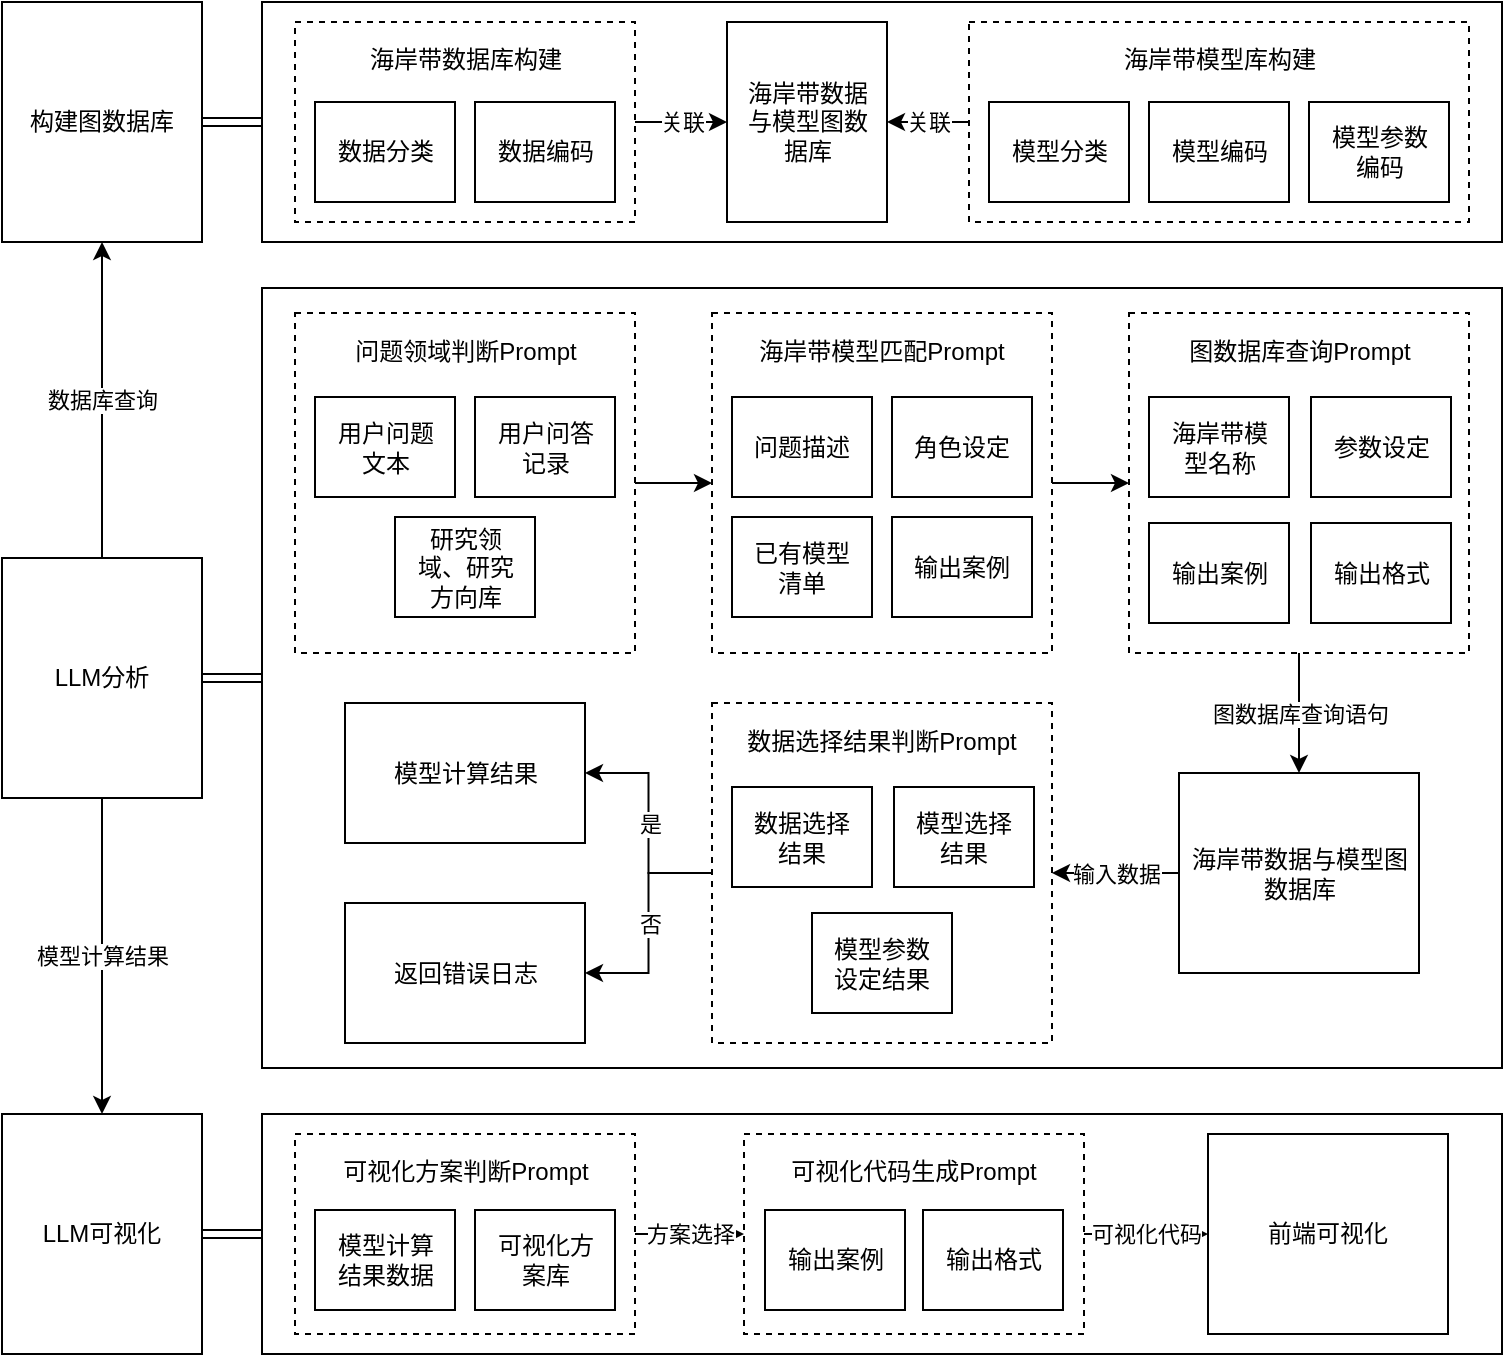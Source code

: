<mxfile version="23.1.1" type="github">
  <diagram name="第 1 页" id="f5ulpupAscawbV42hnoZ">
    <mxGraphModel dx="1426" dy="793" grid="0" gridSize="10" guides="1" tooltips="1" connect="1" arrows="1" fold="1" page="1" pageScale="1" pageWidth="827" pageHeight="1169" math="0" shadow="0">
      <root>
        <mxCell id="0" />
        <mxCell id="1" parent="0" />
        <mxCell id="IABtvT5QV9HdPnawqKWd-85" style="edgeStyle=orthogonalEdgeStyle;rounded=0;orthogonalLoop=1;jettySize=auto;html=1;exitX=0.5;exitY=0;exitDx=0;exitDy=0;entryX=0.5;entryY=1;entryDx=0;entryDy=0;" edge="1" parent="1" source="IABtvT5QV9HdPnawqKWd-2" target="IABtvT5QV9HdPnawqKWd-1">
          <mxGeometry relative="1" as="geometry" />
        </mxCell>
        <mxCell id="IABtvT5QV9HdPnawqKWd-86" value="数据库查询" style="edgeLabel;html=1;align=center;verticalAlign=middle;resizable=0;points=[];" vertex="1" connectable="0" parent="IABtvT5QV9HdPnawqKWd-85">
          <mxGeometry relative="1" as="geometry">
            <mxPoint as="offset" />
          </mxGeometry>
        </mxCell>
        <mxCell id="IABtvT5QV9HdPnawqKWd-87" style="edgeStyle=orthogonalEdgeStyle;rounded=0;orthogonalLoop=1;jettySize=auto;html=1;exitX=0.5;exitY=1;exitDx=0;exitDy=0;entryX=0.5;entryY=0;entryDx=0;entryDy=0;" edge="1" parent="1" source="IABtvT5QV9HdPnawqKWd-2" target="IABtvT5QV9HdPnawqKWd-3">
          <mxGeometry relative="1" as="geometry" />
        </mxCell>
        <mxCell id="IABtvT5QV9HdPnawqKWd-88" value="模型计算结果" style="edgeLabel;html=1;align=center;verticalAlign=middle;resizable=0;points=[];" vertex="1" connectable="0" parent="IABtvT5QV9HdPnawqKWd-87">
          <mxGeometry relative="1" as="geometry">
            <mxPoint as="offset" />
          </mxGeometry>
        </mxCell>
        <mxCell id="IABtvT5QV9HdPnawqKWd-98" value="" style="group" vertex="1" connectable="0" parent="1">
          <mxGeometry x="41" y="631" width="750" height="120" as="geometry" />
        </mxCell>
        <mxCell id="IABtvT5QV9HdPnawqKWd-25" value="" style="rounded=0;whiteSpace=wrap;html=1;spacing=7;" vertex="1" parent="IABtvT5QV9HdPnawqKWd-98">
          <mxGeometry x="130" width="620" height="120" as="geometry" />
        </mxCell>
        <mxCell id="IABtvT5QV9HdPnawqKWd-91" style="edgeStyle=orthogonalEdgeStyle;rounded=0;orthogonalLoop=1;jettySize=auto;html=1;exitX=1;exitY=0.5;exitDx=0;exitDy=0;entryX=0;entryY=0.5;entryDx=0;entryDy=0;shape=link;" edge="1" parent="IABtvT5QV9HdPnawqKWd-98" source="IABtvT5QV9HdPnawqKWd-3" target="IABtvT5QV9HdPnawqKWd-25">
          <mxGeometry relative="1" as="geometry" />
        </mxCell>
        <mxCell id="IABtvT5QV9HdPnawqKWd-3" value="LLM可视化" style="rounded=0;whiteSpace=wrap;html=1;spacing=7;" vertex="1" parent="IABtvT5QV9HdPnawqKWd-98">
          <mxGeometry width="100" height="120" as="geometry" />
        </mxCell>
        <mxCell id="IABtvT5QV9HdPnawqKWd-78" value="前端可视化" style="rounded=0;whiteSpace=wrap;html=1;spacing=7;flipH=0;" vertex="1" parent="IABtvT5QV9HdPnawqKWd-98">
          <mxGeometry x="603" y="10" width="120" height="100" as="geometry" />
        </mxCell>
        <mxCell id="IABtvT5QV9HdPnawqKWd-92" value="" style="group;flipH=0;" vertex="1" connectable="0" parent="IABtvT5QV9HdPnawqKWd-98">
          <mxGeometry x="371" y="10" width="170" height="100" as="geometry" />
        </mxCell>
        <mxCell id="IABtvT5QV9HdPnawqKWd-21" value="可视化代码生成Prompt" style="rounded=0;whiteSpace=wrap;html=1;dashed=1;verticalAlign=top;spacing=7;" vertex="1" parent="IABtvT5QV9HdPnawqKWd-92">
          <mxGeometry width="170" height="100" as="geometry" />
        </mxCell>
        <mxCell id="IABtvT5QV9HdPnawqKWd-22" value="输出案例" style="rounded=0;whiteSpace=wrap;html=1;spacing=7;" vertex="1" parent="IABtvT5QV9HdPnawqKWd-92">
          <mxGeometry x="10.5" y="38" width="70" height="50" as="geometry" />
        </mxCell>
        <mxCell id="IABtvT5QV9HdPnawqKWd-76" value="输出格式" style="rounded=0;whiteSpace=wrap;html=1;spacing=7;" vertex="1" parent="IABtvT5QV9HdPnawqKWd-92">
          <mxGeometry x="89.5" y="38" width="70" height="50" as="geometry" />
        </mxCell>
        <mxCell id="IABtvT5QV9HdPnawqKWd-93" value="" style="group;flipH=0;" vertex="1" connectable="0" parent="IABtvT5QV9HdPnawqKWd-98">
          <mxGeometry x="146.5" y="10" width="170" height="100" as="geometry" />
        </mxCell>
        <mxCell id="IABtvT5QV9HdPnawqKWd-18" value="可视化方案判断Prompt" style="rounded=0;whiteSpace=wrap;html=1;dashed=1;verticalAlign=top;spacing=7;" vertex="1" parent="IABtvT5QV9HdPnawqKWd-93">
          <mxGeometry width="170" height="100" as="geometry" />
        </mxCell>
        <mxCell id="IABtvT5QV9HdPnawqKWd-19" value="可视化方案库" style="rounded=0;whiteSpace=wrap;html=1;spacing=7;" vertex="1" parent="IABtvT5QV9HdPnawqKWd-93">
          <mxGeometry x="90" y="38" width="70" height="50" as="geometry" />
        </mxCell>
        <mxCell id="IABtvT5QV9HdPnawqKWd-77" value="模型计算结果数据" style="rounded=0;whiteSpace=wrap;html=1;spacing=7;" vertex="1" parent="IABtvT5QV9HdPnawqKWd-93">
          <mxGeometry x="10" y="38" width="70" height="50" as="geometry" />
        </mxCell>
        <mxCell id="IABtvT5QV9HdPnawqKWd-94" style="edgeStyle=orthogonalEdgeStyle;rounded=0;orthogonalLoop=1;jettySize=auto;html=1;exitX=1;exitY=0.5;exitDx=0;exitDy=0;entryX=0;entryY=0.5;entryDx=0;entryDy=0;" edge="1" parent="IABtvT5QV9HdPnawqKWd-98" source="IABtvT5QV9HdPnawqKWd-18" target="IABtvT5QV9HdPnawqKWd-21">
          <mxGeometry relative="1" as="geometry">
            <mxPoint x="369.333" y="60.333" as="targetPoint" />
          </mxGeometry>
        </mxCell>
        <mxCell id="IABtvT5QV9HdPnawqKWd-96" value="方案选择" style="edgeLabel;html=1;align=center;verticalAlign=middle;resizable=0;points=[];" vertex="1" connectable="0" parent="IABtvT5QV9HdPnawqKWd-94">
          <mxGeometry relative="1" as="geometry">
            <mxPoint as="offset" />
          </mxGeometry>
        </mxCell>
        <mxCell id="IABtvT5QV9HdPnawqKWd-95" style="edgeStyle=orthogonalEdgeStyle;rounded=0;orthogonalLoop=1;jettySize=auto;html=1;exitX=1;exitY=0.5;exitDx=0;exitDy=0;" edge="1" parent="IABtvT5QV9HdPnawqKWd-98" source="IABtvT5QV9HdPnawqKWd-21" target="IABtvT5QV9HdPnawqKWd-78">
          <mxGeometry relative="1" as="geometry" />
        </mxCell>
        <mxCell id="IABtvT5QV9HdPnawqKWd-97" value="可视化代码" style="edgeLabel;html=1;align=center;verticalAlign=middle;resizable=0;points=[];" vertex="1" connectable="0" parent="IABtvT5QV9HdPnawqKWd-95">
          <mxGeometry relative="1" as="geometry">
            <mxPoint as="offset" />
          </mxGeometry>
        </mxCell>
        <mxCell id="IABtvT5QV9HdPnawqKWd-99" value="" style="group" vertex="1" connectable="0" parent="1">
          <mxGeometry x="41" y="218" width="750" height="390" as="geometry" />
        </mxCell>
        <mxCell id="IABtvT5QV9HdPnawqKWd-24" value="" style="rounded=0;whiteSpace=wrap;html=1;spacing=7;" vertex="1" parent="IABtvT5QV9HdPnawqKWd-99">
          <mxGeometry x="130" width="620" height="390" as="geometry" />
        </mxCell>
        <mxCell id="IABtvT5QV9HdPnawqKWd-90" style="edgeStyle=orthogonalEdgeStyle;rounded=0;orthogonalLoop=1;jettySize=auto;html=1;exitX=1;exitY=0.5;exitDx=0;exitDy=0;entryX=0;entryY=0.5;entryDx=0;entryDy=0;shape=link;" edge="1" parent="IABtvT5QV9HdPnawqKWd-99" source="IABtvT5QV9HdPnawqKWd-2" target="IABtvT5QV9HdPnawqKWd-24">
          <mxGeometry relative="1" as="geometry" />
        </mxCell>
        <mxCell id="IABtvT5QV9HdPnawqKWd-2" value="LLM分析" style="rounded=0;whiteSpace=wrap;html=1;spacing=7;" vertex="1" parent="IABtvT5QV9HdPnawqKWd-99">
          <mxGeometry y="135" width="100" height="120" as="geometry" />
        </mxCell>
        <mxCell id="IABtvT5QV9HdPnawqKWd-49" value="海岸带数据与模型图数据库" style="rounded=0;whiteSpace=wrap;html=1;spacing=7;" vertex="1" parent="IABtvT5QV9HdPnawqKWd-99">
          <mxGeometry x="588.5" y="242.5" width="120" height="100" as="geometry" />
        </mxCell>
        <mxCell id="IABtvT5QV9HdPnawqKWd-63" value="模型计算结果" style="rounded=0;whiteSpace=wrap;html=1;spacing=7;" vertex="1" parent="IABtvT5QV9HdPnawqKWd-99">
          <mxGeometry x="171.5" y="207.5" width="120" height="70" as="geometry" />
        </mxCell>
        <mxCell id="IABtvT5QV9HdPnawqKWd-10" value="问题领域判断Prompt" style="rounded=0;whiteSpace=wrap;html=1;dashed=1;verticalAlign=top;spacing=7;" vertex="1" parent="IABtvT5QV9HdPnawqKWd-99">
          <mxGeometry x="146.5" y="12.5" width="170" height="170" as="geometry" />
        </mxCell>
        <mxCell id="IABtvT5QV9HdPnawqKWd-7" value="用户问题文本" style="rounded=0;whiteSpace=wrap;html=1;spacing=7;" vertex="1" parent="IABtvT5QV9HdPnawqKWd-99">
          <mxGeometry x="156.5" y="54.5" width="70" height="50" as="geometry" />
        </mxCell>
        <mxCell id="IABtvT5QV9HdPnawqKWd-11" value="用户问答记录" style="rounded=0;whiteSpace=wrap;html=1;spacing=7;" vertex="1" parent="IABtvT5QV9HdPnawqKWd-99">
          <mxGeometry x="236.5" y="54.5" width="70" height="50" as="geometry" />
        </mxCell>
        <mxCell id="IABtvT5QV9HdPnawqKWd-41" value="研究领域、研究方向库" style="rounded=0;whiteSpace=wrap;html=1;spacing=7;" vertex="1" parent="IABtvT5QV9HdPnawqKWd-99">
          <mxGeometry x="196.5" y="114.5" width="70" height="50" as="geometry" />
        </mxCell>
        <mxCell id="IABtvT5QV9HdPnawqKWd-12" value="海岸带模型匹配Prompt" style="rounded=0;whiteSpace=wrap;html=1;dashed=1;verticalAlign=top;spacing=7;" vertex="1" parent="IABtvT5QV9HdPnawqKWd-99">
          <mxGeometry x="355" y="12.5" width="170" height="170" as="geometry" />
        </mxCell>
        <mxCell id="IABtvT5QV9HdPnawqKWd-54" style="edgeStyle=orthogonalEdgeStyle;rounded=0;orthogonalLoop=1;jettySize=auto;html=1;exitX=1;exitY=0.5;exitDx=0;exitDy=0;entryX=0;entryY=0.5;entryDx=0;entryDy=0;" edge="1" parent="IABtvT5QV9HdPnawqKWd-99" source="IABtvT5QV9HdPnawqKWd-10" target="IABtvT5QV9HdPnawqKWd-12">
          <mxGeometry relative="1" as="geometry" />
        </mxCell>
        <mxCell id="IABtvT5QV9HdPnawqKWd-13" value="问题描述" style="rounded=0;whiteSpace=wrap;html=1;spacing=7;" vertex="1" parent="IABtvT5QV9HdPnawqKWd-99">
          <mxGeometry x="365" y="54.5" width="70" height="50" as="geometry" />
        </mxCell>
        <mxCell id="IABtvT5QV9HdPnawqKWd-14" value="角色设定" style="rounded=0;whiteSpace=wrap;html=1;spacing=7;" vertex="1" parent="IABtvT5QV9HdPnawqKWd-99">
          <mxGeometry x="445" y="54.5" width="70" height="50" as="geometry" />
        </mxCell>
        <mxCell id="IABtvT5QV9HdPnawqKWd-44" value="已有模型清单" style="rounded=0;whiteSpace=wrap;html=1;spacing=7;" vertex="1" parent="IABtvT5QV9HdPnawqKWd-99">
          <mxGeometry x="365" y="114.5" width="70" height="50" as="geometry" />
        </mxCell>
        <mxCell id="IABtvT5QV9HdPnawqKWd-45" value="输出案例" style="rounded=0;whiteSpace=wrap;html=1;spacing=7;" vertex="1" parent="IABtvT5QV9HdPnawqKWd-99">
          <mxGeometry x="445" y="114.5" width="70" height="50" as="geometry" />
        </mxCell>
        <mxCell id="IABtvT5QV9HdPnawqKWd-65" style="edgeStyle=orthogonalEdgeStyle;rounded=0;orthogonalLoop=1;jettySize=auto;html=1;exitX=0.5;exitY=1;exitDx=0;exitDy=0;entryX=0.5;entryY=0;entryDx=0;entryDy=0;" edge="1" parent="IABtvT5QV9HdPnawqKWd-99" source="IABtvT5QV9HdPnawqKWd-15" target="IABtvT5QV9HdPnawqKWd-49">
          <mxGeometry relative="1" as="geometry" />
        </mxCell>
        <mxCell id="IABtvT5QV9HdPnawqKWd-69" value="图数据库查询语句" style="edgeLabel;html=1;align=center;verticalAlign=middle;resizable=0;points=[];" vertex="1" connectable="0" parent="IABtvT5QV9HdPnawqKWd-65">
          <mxGeometry relative="1" as="geometry">
            <mxPoint as="offset" />
          </mxGeometry>
        </mxCell>
        <mxCell id="IABtvT5QV9HdPnawqKWd-15" value="图数据库查询Prompt" style="rounded=0;whiteSpace=wrap;html=1;dashed=1;verticalAlign=top;spacing=7;" vertex="1" parent="IABtvT5QV9HdPnawqKWd-99">
          <mxGeometry x="563.5" y="12.5" width="170" height="170" as="geometry" />
        </mxCell>
        <mxCell id="IABtvT5QV9HdPnawqKWd-56" style="edgeStyle=orthogonalEdgeStyle;rounded=0;orthogonalLoop=1;jettySize=auto;html=1;exitX=1;exitY=0.5;exitDx=0;exitDy=0;entryX=0;entryY=0.5;entryDx=0;entryDy=0;" edge="1" parent="IABtvT5QV9HdPnawqKWd-99" source="IABtvT5QV9HdPnawqKWd-12" target="IABtvT5QV9HdPnawqKWd-15">
          <mxGeometry relative="1" as="geometry" />
        </mxCell>
        <mxCell id="IABtvT5QV9HdPnawqKWd-16" value="海岸带模型名称" style="rounded=0;whiteSpace=wrap;html=1;spacing=7;" vertex="1" parent="IABtvT5QV9HdPnawqKWd-99">
          <mxGeometry x="573.5" y="54.5" width="70" height="50" as="geometry" />
        </mxCell>
        <mxCell id="IABtvT5QV9HdPnawqKWd-46" value="参数设定" style="rounded=0;whiteSpace=wrap;html=1;spacing=7;" vertex="1" parent="IABtvT5QV9HdPnawqKWd-99">
          <mxGeometry x="654.5" y="54.5" width="70" height="50" as="geometry" />
        </mxCell>
        <mxCell id="IABtvT5QV9HdPnawqKWd-47" value="输出格式" style="rounded=0;whiteSpace=wrap;html=1;spacing=7;" vertex="1" parent="IABtvT5QV9HdPnawqKWd-99">
          <mxGeometry x="654.5" y="117.5" width="70" height="50" as="geometry" />
        </mxCell>
        <mxCell id="IABtvT5QV9HdPnawqKWd-48" value="输出案例" style="rounded=0;whiteSpace=wrap;html=1;spacing=7;" vertex="1" parent="IABtvT5QV9HdPnawqKWd-99">
          <mxGeometry x="573.5" y="117.5" width="70" height="50" as="geometry" />
        </mxCell>
        <mxCell id="IABtvT5QV9HdPnawqKWd-66" style="edgeStyle=orthogonalEdgeStyle;rounded=0;orthogonalLoop=1;jettySize=auto;html=1;exitX=0;exitY=0.5;exitDx=0;exitDy=0;entryX=1;entryY=0.5;entryDx=0;entryDy=0;" edge="1" parent="IABtvT5QV9HdPnawqKWd-99" source="IABtvT5QV9HdPnawqKWd-49" target="IABtvT5QV9HdPnawqKWd-58">
          <mxGeometry relative="1" as="geometry" />
        </mxCell>
        <mxCell id="IABtvT5QV9HdPnawqKWd-71" value="输入数据" style="edgeLabel;html=1;align=center;verticalAlign=middle;resizable=0;points=[];" vertex="1" connectable="0" parent="IABtvT5QV9HdPnawqKWd-66">
          <mxGeometry relative="1" as="geometry">
            <mxPoint as="offset" />
          </mxGeometry>
        </mxCell>
        <mxCell id="IABtvT5QV9HdPnawqKWd-67" value="" style="edgeStyle=orthogonalEdgeStyle;rounded=0;orthogonalLoop=1;jettySize=auto;html=1;" edge="1" parent="IABtvT5QV9HdPnawqKWd-99" source="IABtvT5QV9HdPnawqKWd-58" target="IABtvT5QV9HdPnawqKWd-63">
          <mxGeometry relative="1" as="geometry" />
        </mxCell>
        <mxCell id="IABtvT5QV9HdPnawqKWd-68" value="是" style="edgeLabel;html=1;align=center;verticalAlign=middle;resizable=0;points=[];" vertex="1" connectable="0" parent="IABtvT5QV9HdPnawqKWd-67">
          <mxGeometry relative="1" as="geometry">
            <mxPoint as="offset" />
          </mxGeometry>
        </mxCell>
        <mxCell id="IABtvT5QV9HdPnawqKWd-58" value="数据选择结果判断Prompt" style="rounded=0;whiteSpace=wrap;html=1;dashed=1;verticalAlign=top;spacing=7;" vertex="1" parent="IABtvT5QV9HdPnawqKWd-99">
          <mxGeometry x="355" y="207.5" width="170" height="170" as="geometry" />
        </mxCell>
        <mxCell id="IABtvT5QV9HdPnawqKWd-59" value="数据选择结果" style="rounded=0;whiteSpace=wrap;html=1;spacing=7;" vertex="1" parent="IABtvT5QV9HdPnawqKWd-99">
          <mxGeometry x="365" y="249.5" width="70" height="50" as="geometry" />
        </mxCell>
        <mxCell id="IABtvT5QV9HdPnawqKWd-60" value="模型选择结果" style="rounded=0;whiteSpace=wrap;html=1;spacing=7;" vertex="1" parent="IABtvT5QV9HdPnawqKWd-99">
          <mxGeometry x="446" y="249.5" width="70" height="50" as="geometry" />
        </mxCell>
        <mxCell id="IABtvT5QV9HdPnawqKWd-62" value="模型参数设定结果" style="rounded=0;whiteSpace=wrap;html=1;spacing=7;" vertex="1" parent="IABtvT5QV9HdPnawqKWd-99">
          <mxGeometry x="405" y="312.5" width="70" height="50" as="geometry" />
        </mxCell>
        <mxCell id="IABtvT5QV9HdPnawqKWd-73" value="返回错误日志" style="rounded=0;whiteSpace=wrap;html=1;spacing=7;" vertex="1" parent="IABtvT5QV9HdPnawqKWd-99">
          <mxGeometry x="171.5" y="307.5" width="120" height="70" as="geometry" />
        </mxCell>
        <mxCell id="IABtvT5QV9HdPnawqKWd-74" value="" style="edgeStyle=orthogonalEdgeStyle;rounded=0;orthogonalLoop=1;jettySize=auto;html=1;" edge="1" parent="IABtvT5QV9HdPnawqKWd-99" source="IABtvT5QV9HdPnawqKWd-58" target="IABtvT5QV9HdPnawqKWd-73">
          <mxGeometry relative="1" as="geometry" />
        </mxCell>
        <mxCell id="IABtvT5QV9HdPnawqKWd-75" value="否" style="edgeLabel;html=1;align=center;verticalAlign=middle;resizable=0;points=[];" vertex="1" connectable="0" parent="IABtvT5QV9HdPnawqKWd-74">
          <mxGeometry relative="1" as="geometry">
            <mxPoint as="offset" />
          </mxGeometry>
        </mxCell>
        <mxCell id="IABtvT5QV9HdPnawqKWd-101" value="" style="group" vertex="1" connectable="0" parent="1">
          <mxGeometry x="41" y="75" width="750" height="120" as="geometry" />
        </mxCell>
        <mxCell id="IABtvT5QV9HdPnawqKWd-23" value="" style="rounded=0;whiteSpace=wrap;html=1;spacing=7;" vertex="1" parent="IABtvT5QV9HdPnawqKWd-101">
          <mxGeometry x="130" width="620" height="120" as="geometry" />
        </mxCell>
        <mxCell id="IABtvT5QV9HdPnawqKWd-89" style="edgeStyle=orthogonalEdgeStyle;rounded=0;orthogonalLoop=1;jettySize=auto;html=1;exitX=1;exitY=0.5;exitDx=0;exitDy=0;entryX=0;entryY=0.5;entryDx=0;entryDy=0;shape=link;" edge="1" parent="IABtvT5QV9HdPnawqKWd-101" source="IABtvT5QV9HdPnawqKWd-1" target="IABtvT5QV9HdPnawqKWd-23">
          <mxGeometry relative="1" as="geometry" />
        </mxCell>
        <mxCell id="IABtvT5QV9HdPnawqKWd-1" value="构建图数据库" style="rounded=0;whiteSpace=wrap;html=1;spacing=7;" vertex="1" parent="IABtvT5QV9HdPnawqKWd-101">
          <mxGeometry width="100" height="120" as="geometry" />
        </mxCell>
        <mxCell id="IABtvT5QV9HdPnawqKWd-28" value="海岸带数据与模型图数据库" style="rounded=0;whiteSpace=wrap;html=1;spacing=7;" vertex="1" parent="IABtvT5QV9HdPnawqKWd-101">
          <mxGeometry x="362.5" y="10" width="80" height="100" as="geometry" />
        </mxCell>
        <mxCell id="IABtvT5QV9HdPnawqKWd-35" style="edgeStyle=orthogonalEdgeStyle;rounded=0;orthogonalLoop=1;jettySize=auto;html=1;exitX=0;exitY=0.5;exitDx=0;exitDy=0;spacing=7;" edge="1" parent="IABtvT5QV9HdPnawqKWd-101" source="IABtvT5QV9HdPnawqKWd-9" target="IABtvT5QV9HdPnawqKWd-28">
          <mxGeometry relative="1" as="geometry" />
        </mxCell>
        <mxCell id="IABtvT5QV9HdPnawqKWd-37" value="关联" style="edgeLabel;html=1;align=center;verticalAlign=middle;resizable=0;points=[];spacing=7;" vertex="1" connectable="0" parent="IABtvT5QV9HdPnawqKWd-35">
          <mxGeometry relative="1" as="geometry">
            <mxPoint as="offset" />
          </mxGeometry>
        </mxCell>
        <mxCell id="IABtvT5QV9HdPnawqKWd-8" value="海岸带数据库构建" style="rounded=0;whiteSpace=wrap;html=1;dashed=1;verticalAlign=top;spacing=7;" vertex="1" parent="IABtvT5QV9HdPnawqKWd-101">
          <mxGeometry x="146.5" y="10" width="170" height="100" as="geometry" />
        </mxCell>
        <mxCell id="IABtvT5QV9HdPnawqKWd-31" style="edgeStyle=orthogonalEdgeStyle;rounded=0;orthogonalLoop=1;jettySize=auto;html=1;exitX=1;exitY=0.5;exitDx=0;exitDy=0;spacing=7;" edge="1" parent="IABtvT5QV9HdPnawqKWd-101" source="IABtvT5QV9HdPnawqKWd-8" target="IABtvT5QV9HdPnawqKWd-28">
          <mxGeometry relative="1" as="geometry" />
        </mxCell>
        <mxCell id="IABtvT5QV9HdPnawqKWd-32" value="关联" style="edgeLabel;html=1;align=center;verticalAlign=middle;resizable=0;points=[];spacing=7;" vertex="1" connectable="0" parent="IABtvT5QV9HdPnawqKWd-31">
          <mxGeometry relative="1" as="geometry">
            <mxPoint as="offset" />
          </mxGeometry>
        </mxCell>
        <mxCell id="IABtvT5QV9HdPnawqKWd-4" value="数据编码" style="rounded=0;whiteSpace=wrap;html=1;spacing=7;" vertex="1" parent="IABtvT5QV9HdPnawqKWd-101">
          <mxGeometry x="236.5" y="50" width="70" height="50" as="geometry" />
        </mxCell>
        <mxCell id="IABtvT5QV9HdPnawqKWd-26" value="数据分类" style="rounded=0;whiteSpace=wrap;html=1;spacing=7;" vertex="1" parent="IABtvT5QV9HdPnawqKWd-101">
          <mxGeometry x="156.5" y="50" width="70" height="50" as="geometry" />
        </mxCell>
        <mxCell id="IABtvT5QV9HdPnawqKWd-9" value="海岸带模型库构建" style="rounded=0;whiteSpace=wrap;html=1;dashed=1;verticalAlign=top;spacing=7;" vertex="1" parent="IABtvT5QV9HdPnawqKWd-101">
          <mxGeometry x="483.5" y="10" width="250" height="100" as="geometry" />
        </mxCell>
        <mxCell id="IABtvT5QV9HdPnawqKWd-5" value="模型编码" style="rounded=0;whiteSpace=wrap;html=1;spacing=7;" vertex="1" parent="IABtvT5QV9HdPnawqKWd-101">
          <mxGeometry x="573.5" y="50" width="70" height="50" as="geometry" />
        </mxCell>
        <mxCell id="IABtvT5QV9HdPnawqKWd-27" value="模型分类" style="rounded=0;whiteSpace=wrap;html=1;spacing=7;" vertex="1" parent="IABtvT5QV9HdPnawqKWd-101">
          <mxGeometry x="493.5" y="50" width="70" height="50" as="geometry" />
        </mxCell>
        <mxCell id="IABtvT5QV9HdPnawqKWd-29" value="模型参数编码" style="rounded=0;whiteSpace=wrap;html=1;spacing=7;" vertex="1" parent="IABtvT5QV9HdPnawqKWd-101">
          <mxGeometry x="653.5" y="50" width="70" height="50" as="geometry" />
        </mxCell>
      </root>
    </mxGraphModel>
  </diagram>
</mxfile>
